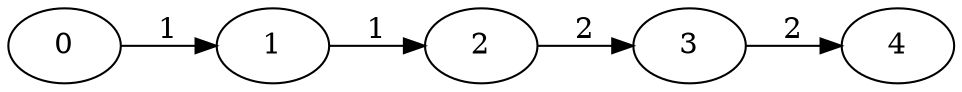 digraph AST {
rankdir=LR
0; 1; 2; 3; 4
0 -> 1[label="1"]
1 -> 2[label="1"]
2 -> 3[label="2"]
3 -> 4[label="2"]
}